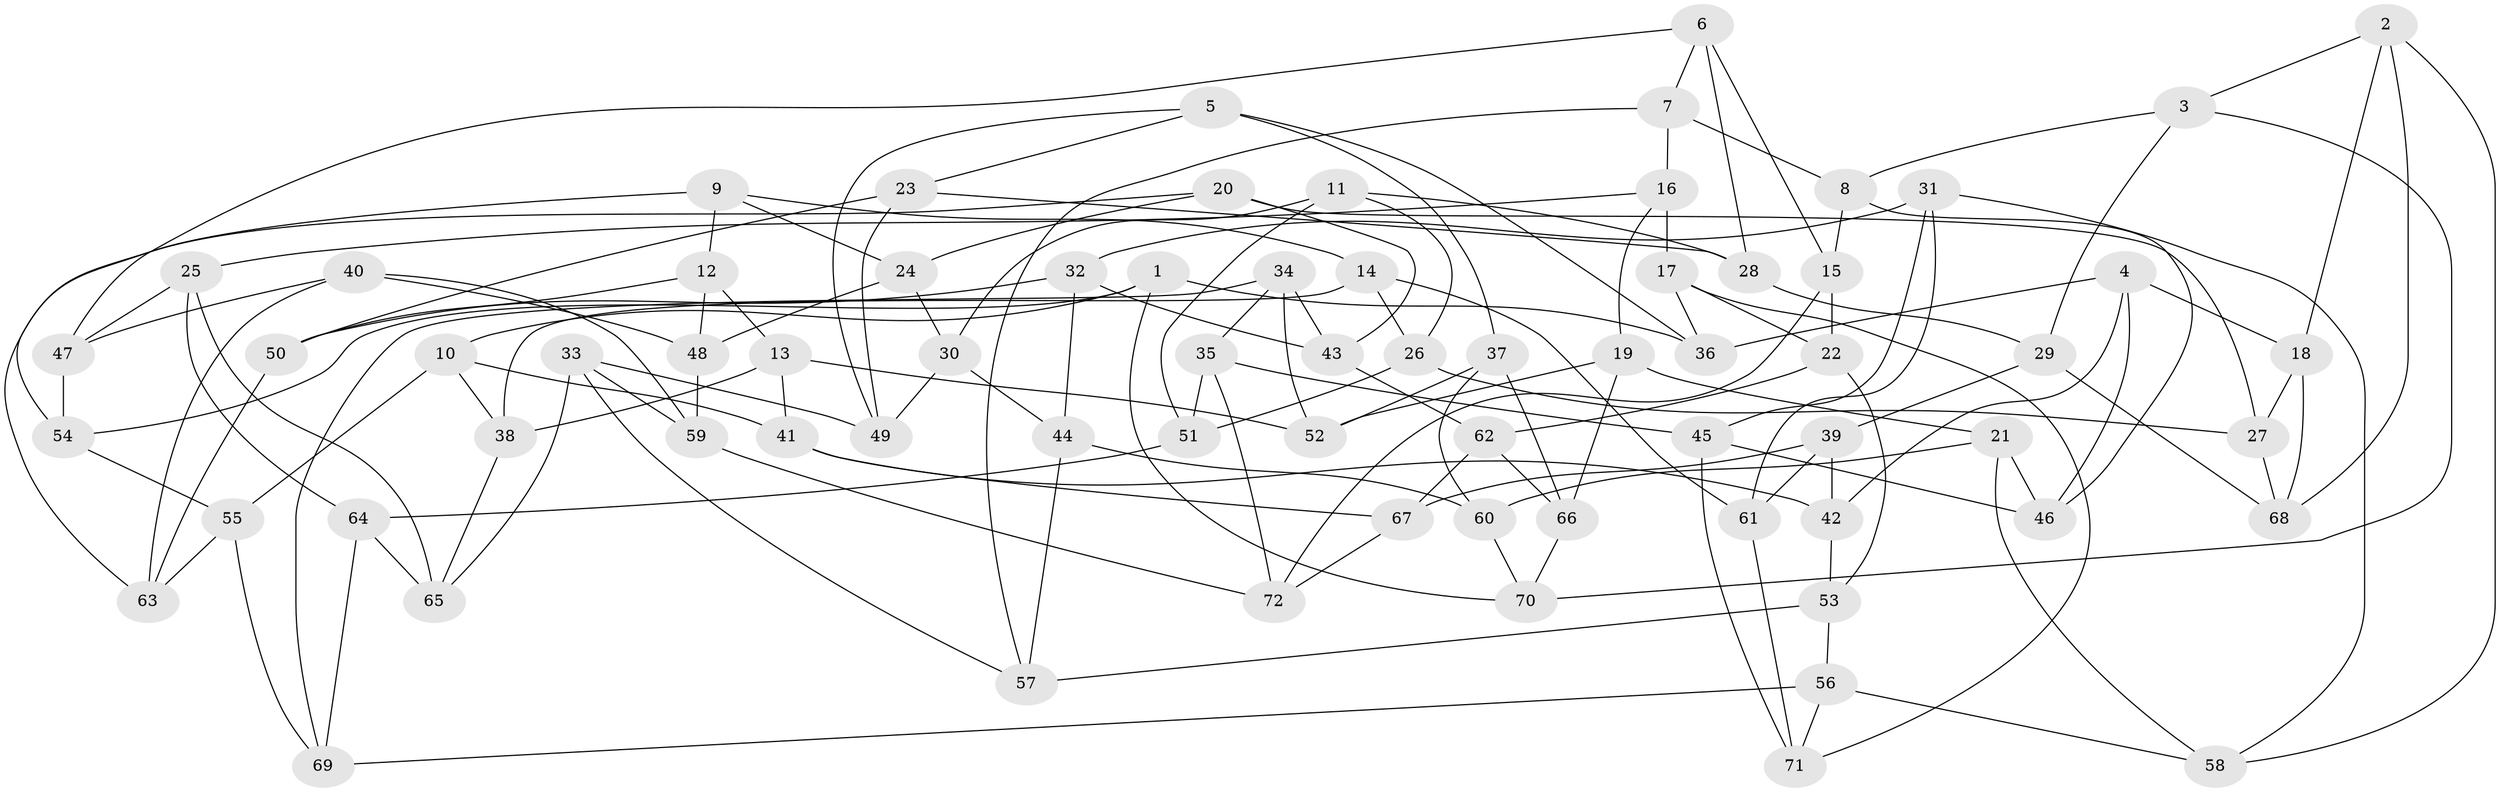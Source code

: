 // coarse degree distribution, {6: 0.6, 5: 0.175, 4: 0.2, 3: 0.025}
// Generated by graph-tools (version 1.1) at 2025/52/02/27/25 19:52:29]
// undirected, 72 vertices, 144 edges
graph export_dot {
graph [start="1"]
  node [color=gray90,style=filled];
  1;
  2;
  3;
  4;
  5;
  6;
  7;
  8;
  9;
  10;
  11;
  12;
  13;
  14;
  15;
  16;
  17;
  18;
  19;
  20;
  21;
  22;
  23;
  24;
  25;
  26;
  27;
  28;
  29;
  30;
  31;
  32;
  33;
  34;
  35;
  36;
  37;
  38;
  39;
  40;
  41;
  42;
  43;
  44;
  45;
  46;
  47;
  48;
  49;
  50;
  51;
  52;
  53;
  54;
  55;
  56;
  57;
  58;
  59;
  60;
  61;
  62;
  63;
  64;
  65;
  66;
  67;
  68;
  69;
  70;
  71;
  72;
  1 -- 54;
  1 -- 10;
  1 -- 36;
  1 -- 70;
  2 -- 68;
  2 -- 3;
  2 -- 58;
  2 -- 18;
  3 -- 29;
  3 -- 70;
  3 -- 8;
  4 -- 36;
  4 -- 18;
  4 -- 42;
  4 -- 46;
  5 -- 49;
  5 -- 36;
  5 -- 37;
  5 -- 23;
  6 -- 28;
  6 -- 7;
  6 -- 47;
  6 -- 15;
  7 -- 8;
  7 -- 57;
  7 -- 16;
  8 -- 46;
  8 -- 15;
  9 -- 54;
  9 -- 14;
  9 -- 24;
  9 -- 12;
  10 -- 55;
  10 -- 41;
  10 -- 38;
  11 -- 28;
  11 -- 26;
  11 -- 30;
  11 -- 51;
  12 -- 13;
  12 -- 48;
  12 -- 50;
  13 -- 41;
  13 -- 38;
  13 -- 52;
  14 -- 38;
  14 -- 26;
  14 -- 61;
  15 -- 72;
  15 -- 22;
  16 -- 25;
  16 -- 19;
  16 -- 17;
  17 -- 36;
  17 -- 71;
  17 -- 22;
  18 -- 68;
  18 -- 27;
  19 -- 21;
  19 -- 66;
  19 -- 52;
  20 -- 27;
  20 -- 43;
  20 -- 63;
  20 -- 24;
  21 -- 58;
  21 -- 60;
  21 -- 46;
  22 -- 53;
  22 -- 62;
  23 -- 28;
  23 -- 50;
  23 -- 49;
  24 -- 30;
  24 -- 48;
  25 -- 65;
  25 -- 47;
  25 -- 64;
  26 -- 27;
  26 -- 51;
  27 -- 68;
  28 -- 29;
  29 -- 39;
  29 -- 68;
  30 -- 49;
  30 -- 44;
  31 -- 32;
  31 -- 45;
  31 -- 61;
  31 -- 58;
  32 -- 50;
  32 -- 44;
  32 -- 43;
  33 -- 49;
  33 -- 59;
  33 -- 57;
  33 -- 65;
  34 -- 43;
  34 -- 52;
  34 -- 35;
  34 -- 69;
  35 -- 72;
  35 -- 45;
  35 -- 51;
  37 -- 66;
  37 -- 52;
  37 -- 60;
  38 -- 65;
  39 -- 67;
  39 -- 42;
  39 -- 61;
  40 -- 63;
  40 -- 59;
  40 -- 47;
  40 -- 48;
  41 -- 42;
  41 -- 67;
  42 -- 53;
  43 -- 62;
  44 -- 60;
  44 -- 57;
  45 -- 71;
  45 -- 46;
  47 -- 54;
  48 -- 59;
  50 -- 63;
  51 -- 64;
  53 -- 57;
  53 -- 56;
  54 -- 55;
  55 -- 69;
  55 -- 63;
  56 -- 58;
  56 -- 69;
  56 -- 71;
  59 -- 72;
  60 -- 70;
  61 -- 71;
  62 -- 67;
  62 -- 66;
  64 -- 69;
  64 -- 65;
  66 -- 70;
  67 -- 72;
}
